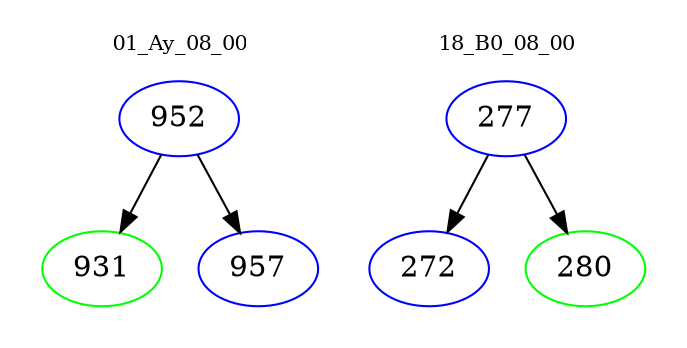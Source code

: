 digraph{
subgraph cluster_0 {
color = white
label = "01_Ay_08_00";
fontsize=10;
T0_952 [label="952", color="blue"]
T0_952 -> T0_931 [color="black"]
T0_931 [label="931", color="green"]
T0_952 -> T0_957 [color="black"]
T0_957 [label="957", color="blue"]
}
subgraph cluster_1 {
color = white
label = "18_B0_08_00";
fontsize=10;
T1_277 [label="277", color="blue"]
T1_277 -> T1_272 [color="black"]
T1_272 [label="272", color="blue"]
T1_277 -> T1_280 [color="black"]
T1_280 [label="280", color="green"]
}
}
